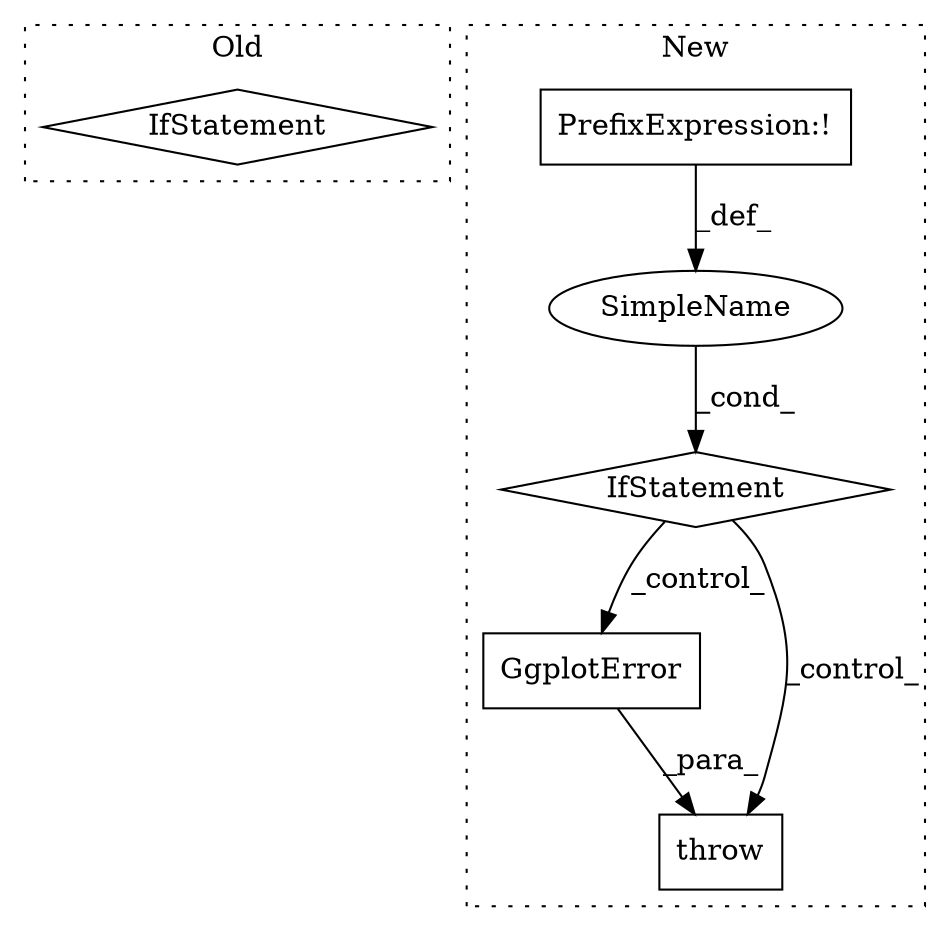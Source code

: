 digraph G {
subgraph cluster0 {
1 [label="IfStatement" a="25" s="4249,4283" l="4,2" shape="diamond"];
label = "Old";
style="dotted";
}
subgraph cluster1 {
2 [label="GgplotError" a="32" s="4172,4204" l="12,1" shape="box"];
3 [label="SimpleName" a="42" s="" l="" shape="ellipse"];
4 [label="throw" a="53" s="4166" l="6" shape="box"];
5 [label="IfStatement" a="25" s="4138,4156" l="4,2" shape="diamond"];
6 [label="PrefixExpression:!" a="38" s="4142" l="1" shape="box"];
label = "New";
style="dotted";
}
2 -> 4 [label="_para_"];
3 -> 5 [label="_cond_"];
5 -> 4 [label="_control_"];
5 -> 2 [label="_control_"];
6 -> 3 [label="_def_"];
}